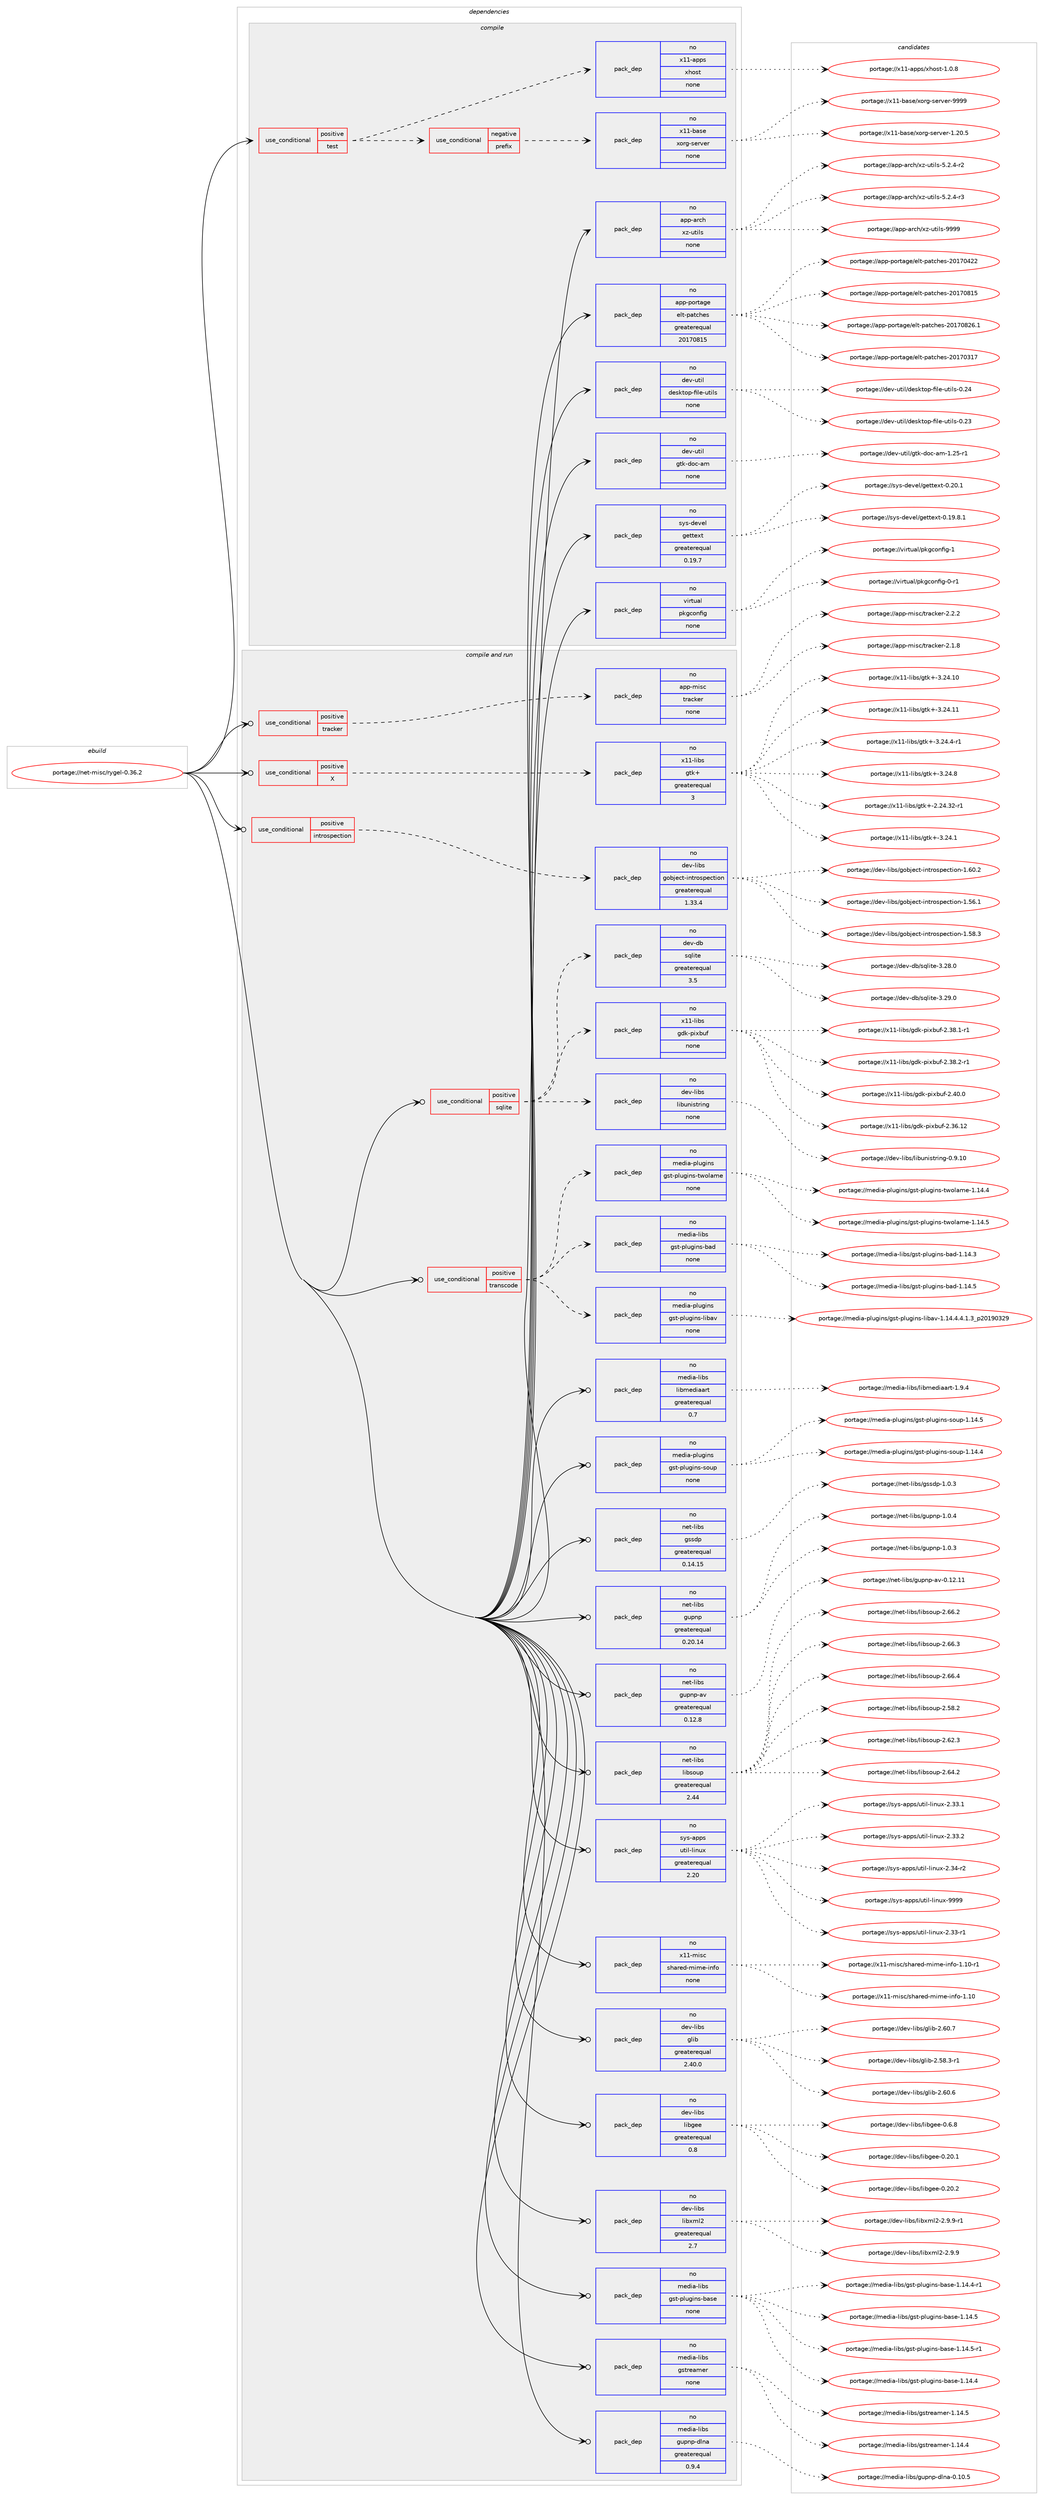 digraph prolog {

# *************
# Graph options
# *************

newrank=true;
concentrate=true;
compound=true;
graph [rankdir=LR,fontname=Helvetica,fontsize=10,ranksep=1.5];#, ranksep=2.5, nodesep=0.2];
edge  [arrowhead=vee];
node  [fontname=Helvetica,fontsize=10];

# **********
# The ebuild
# **********

subgraph cluster_leftcol {
color=gray;
rank=same;
label=<<i>ebuild</i>>;
id [label="portage://net-misc/rygel-0.36.2", color=red, width=4, href="../net-misc/rygel-0.36.2.svg"];
}

# ****************
# The dependencies
# ****************

subgraph cluster_midcol {
color=gray;
label=<<i>dependencies</i>>;
subgraph cluster_compile {
fillcolor="#eeeeee";
style=filled;
label=<<i>compile</i>>;
subgraph cond92508 {
dependency369718 [label=<<TABLE BORDER="0" CELLBORDER="1" CELLSPACING="0" CELLPADDING="4"><TR><TD ROWSPAN="3" CELLPADDING="10">use_conditional</TD></TR><TR><TD>positive</TD></TR><TR><TD>test</TD></TR></TABLE>>, shape=none, color=red];
subgraph cond92509 {
dependency369719 [label=<<TABLE BORDER="0" CELLBORDER="1" CELLSPACING="0" CELLPADDING="4"><TR><TD ROWSPAN="3" CELLPADDING="10">use_conditional</TD></TR><TR><TD>negative</TD></TR><TR><TD>prefix</TD></TR></TABLE>>, shape=none, color=red];
subgraph pack270995 {
dependency369720 [label=<<TABLE BORDER="0" CELLBORDER="1" CELLSPACING="0" CELLPADDING="4" WIDTH="220"><TR><TD ROWSPAN="6" CELLPADDING="30">pack_dep</TD></TR><TR><TD WIDTH="110">no</TD></TR><TR><TD>x11-base</TD></TR><TR><TD>xorg-server</TD></TR><TR><TD>none</TD></TR><TR><TD></TD></TR></TABLE>>, shape=none, color=blue];
}
dependency369719:e -> dependency369720:w [weight=20,style="dashed",arrowhead="vee"];
}
dependency369718:e -> dependency369719:w [weight=20,style="dashed",arrowhead="vee"];
subgraph pack270996 {
dependency369721 [label=<<TABLE BORDER="0" CELLBORDER="1" CELLSPACING="0" CELLPADDING="4" WIDTH="220"><TR><TD ROWSPAN="6" CELLPADDING="30">pack_dep</TD></TR><TR><TD WIDTH="110">no</TD></TR><TR><TD>x11-apps</TD></TR><TR><TD>xhost</TD></TR><TR><TD>none</TD></TR><TR><TD></TD></TR></TABLE>>, shape=none, color=blue];
}
dependency369718:e -> dependency369721:w [weight=20,style="dashed",arrowhead="vee"];
}
id:e -> dependency369718:w [weight=20,style="solid",arrowhead="vee"];
subgraph pack270997 {
dependency369722 [label=<<TABLE BORDER="0" CELLBORDER="1" CELLSPACING="0" CELLPADDING="4" WIDTH="220"><TR><TD ROWSPAN="6" CELLPADDING="30">pack_dep</TD></TR><TR><TD WIDTH="110">no</TD></TR><TR><TD>app-arch</TD></TR><TR><TD>xz-utils</TD></TR><TR><TD>none</TD></TR><TR><TD></TD></TR></TABLE>>, shape=none, color=blue];
}
id:e -> dependency369722:w [weight=20,style="solid",arrowhead="vee"];
subgraph pack270998 {
dependency369723 [label=<<TABLE BORDER="0" CELLBORDER="1" CELLSPACING="0" CELLPADDING="4" WIDTH="220"><TR><TD ROWSPAN="6" CELLPADDING="30">pack_dep</TD></TR><TR><TD WIDTH="110">no</TD></TR><TR><TD>app-portage</TD></TR><TR><TD>elt-patches</TD></TR><TR><TD>greaterequal</TD></TR><TR><TD>20170815</TD></TR></TABLE>>, shape=none, color=blue];
}
id:e -> dependency369723:w [weight=20,style="solid",arrowhead="vee"];
subgraph pack270999 {
dependency369724 [label=<<TABLE BORDER="0" CELLBORDER="1" CELLSPACING="0" CELLPADDING="4" WIDTH="220"><TR><TD ROWSPAN="6" CELLPADDING="30">pack_dep</TD></TR><TR><TD WIDTH="110">no</TD></TR><TR><TD>dev-util</TD></TR><TR><TD>desktop-file-utils</TD></TR><TR><TD>none</TD></TR><TR><TD></TD></TR></TABLE>>, shape=none, color=blue];
}
id:e -> dependency369724:w [weight=20,style="solid",arrowhead="vee"];
subgraph pack271000 {
dependency369725 [label=<<TABLE BORDER="0" CELLBORDER="1" CELLSPACING="0" CELLPADDING="4" WIDTH="220"><TR><TD ROWSPAN="6" CELLPADDING="30">pack_dep</TD></TR><TR><TD WIDTH="110">no</TD></TR><TR><TD>dev-util</TD></TR><TR><TD>gtk-doc-am</TD></TR><TR><TD>none</TD></TR><TR><TD></TD></TR></TABLE>>, shape=none, color=blue];
}
id:e -> dependency369725:w [weight=20,style="solid",arrowhead="vee"];
subgraph pack271001 {
dependency369726 [label=<<TABLE BORDER="0" CELLBORDER="1" CELLSPACING="0" CELLPADDING="4" WIDTH="220"><TR><TD ROWSPAN="6" CELLPADDING="30">pack_dep</TD></TR><TR><TD WIDTH="110">no</TD></TR><TR><TD>sys-devel</TD></TR><TR><TD>gettext</TD></TR><TR><TD>greaterequal</TD></TR><TR><TD>0.19.7</TD></TR></TABLE>>, shape=none, color=blue];
}
id:e -> dependency369726:w [weight=20,style="solid",arrowhead="vee"];
subgraph pack271002 {
dependency369727 [label=<<TABLE BORDER="0" CELLBORDER="1" CELLSPACING="0" CELLPADDING="4" WIDTH="220"><TR><TD ROWSPAN="6" CELLPADDING="30">pack_dep</TD></TR><TR><TD WIDTH="110">no</TD></TR><TR><TD>virtual</TD></TR><TR><TD>pkgconfig</TD></TR><TR><TD>none</TD></TR><TR><TD></TD></TR></TABLE>>, shape=none, color=blue];
}
id:e -> dependency369727:w [weight=20,style="solid",arrowhead="vee"];
}
subgraph cluster_compileandrun {
fillcolor="#eeeeee";
style=filled;
label=<<i>compile and run</i>>;
subgraph cond92510 {
dependency369728 [label=<<TABLE BORDER="0" CELLBORDER="1" CELLSPACING="0" CELLPADDING="4"><TR><TD ROWSPAN="3" CELLPADDING="10">use_conditional</TD></TR><TR><TD>positive</TD></TR><TR><TD>X</TD></TR></TABLE>>, shape=none, color=red];
subgraph pack271003 {
dependency369729 [label=<<TABLE BORDER="0" CELLBORDER="1" CELLSPACING="0" CELLPADDING="4" WIDTH="220"><TR><TD ROWSPAN="6" CELLPADDING="30">pack_dep</TD></TR><TR><TD WIDTH="110">no</TD></TR><TR><TD>x11-libs</TD></TR><TR><TD>gtk+</TD></TR><TR><TD>greaterequal</TD></TR><TR><TD>3</TD></TR></TABLE>>, shape=none, color=blue];
}
dependency369728:e -> dependency369729:w [weight=20,style="dashed",arrowhead="vee"];
}
id:e -> dependency369728:w [weight=20,style="solid",arrowhead="odotvee"];
subgraph cond92511 {
dependency369730 [label=<<TABLE BORDER="0" CELLBORDER="1" CELLSPACING="0" CELLPADDING="4"><TR><TD ROWSPAN="3" CELLPADDING="10">use_conditional</TD></TR><TR><TD>positive</TD></TR><TR><TD>introspection</TD></TR></TABLE>>, shape=none, color=red];
subgraph pack271004 {
dependency369731 [label=<<TABLE BORDER="0" CELLBORDER="1" CELLSPACING="0" CELLPADDING="4" WIDTH="220"><TR><TD ROWSPAN="6" CELLPADDING="30">pack_dep</TD></TR><TR><TD WIDTH="110">no</TD></TR><TR><TD>dev-libs</TD></TR><TR><TD>gobject-introspection</TD></TR><TR><TD>greaterequal</TD></TR><TR><TD>1.33.4</TD></TR></TABLE>>, shape=none, color=blue];
}
dependency369730:e -> dependency369731:w [weight=20,style="dashed",arrowhead="vee"];
}
id:e -> dependency369730:w [weight=20,style="solid",arrowhead="odotvee"];
subgraph cond92512 {
dependency369732 [label=<<TABLE BORDER="0" CELLBORDER="1" CELLSPACING="0" CELLPADDING="4"><TR><TD ROWSPAN="3" CELLPADDING="10">use_conditional</TD></TR><TR><TD>positive</TD></TR><TR><TD>sqlite</TD></TR></TABLE>>, shape=none, color=red];
subgraph pack271005 {
dependency369733 [label=<<TABLE BORDER="0" CELLBORDER="1" CELLSPACING="0" CELLPADDING="4" WIDTH="220"><TR><TD ROWSPAN="6" CELLPADDING="30">pack_dep</TD></TR><TR><TD WIDTH="110">no</TD></TR><TR><TD>dev-db</TD></TR><TR><TD>sqlite</TD></TR><TR><TD>greaterequal</TD></TR><TR><TD>3.5</TD></TR></TABLE>>, shape=none, color=blue];
}
dependency369732:e -> dependency369733:w [weight=20,style="dashed",arrowhead="vee"];
subgraph pack271006 {
dependency369734 [label=<<TABLE BORDER="0" CELLBORDER="1" CELLSPACING="0" CELLPADDING="4" WIDTH="220"><TR><TD ROWSPAN="6" CELLPADDING="30">pack_dep</TD></TR><TR><TD WIDTH="110">no</TD></TR><TR><TD>dev-libs</TD></TR><TR><TD>libunistring</TD></TR><TR><TD>none</TD></TR><TR><TD></TD></TR></TABLE>>, shape=none, color=blue];
}
dependency369732:e -> dependency369734:w [weight=20,style="dashed",arrowhead="vee"];
subgraph pack271007 {
dependency369735 [label=<<TABLE BORDER="0" CELLBORDER="1" CELLSPACING="0" CELLPADDING="4" WIDTH="220"><TR><TD ROWSPAN="6" CELLPADDING="30">pack_dep</TD></TR><TR><TD WIDTH="110">no</TD></TR><TR><TD>x11-libs</TD></TR><TR><TD>gdk-pixbuf</TD></TR><TR><TD>none</TD></TR><TR><TD></TD></TR></TABLE>>, shape=none, color=blue];
}
dependency369732:e -> dependency369735:w [weight=20,style="dashed",arrowhead="vee"];
}
id:e -> dependency369732:w [weight=20,style="solid",arrowhead="odotvee"];
subgraph cond92513 {
dependency369736 [label=<<TABLE BORDER="0" CELLBORDER="1" CELLSPACING="0" CELLPADDING="4"><TR><TD ROWSPAN="3" CELLPADDING="10">use_conditional</TD></TR><TR><TD>positive</TD></TR><TR><TD>tracker</TD></TR></TABLE>>, shape=none, color=red];
subgraph pack271008 {
dependency369737 [label=<<TABLE BORDER="0" CELLBORDER="1" CELLSPACING="0" CELLPADDING="4" WIDTH="220"><TR><TD ROWSPAN="6" CELLPADDING="30">pack_dep</TD></TR><TR><TD WIDTH="110">no</TD></TR><TR><TD>app-misc</TD></TR><TR><TD>tracker</TD></TR><TR><TD>none</TD></TR><TR><TD></TD></TR></TABLE>>, shape=none, color=blue];
}
dependency369736:e -> dependency369737:w [weight=20,style="dashed",arrowhead="vee"];
}
id:e -> dependency369736:w [weight=20,style="solid",arrowhead="odotvee"];
subgraph cond92514 {
dependency369738 [label=<<TABLE BORDER="0" CELLBORDER="1" CELLSPACING="0" CELLPADDING="4"><TR><TD ROWSPAN="3" CELLPADDING="10">use_conditional</TD></TR><TR><TD>positive</TD></TR><TR><TD>transcode</TD></TR></TABLE>>, shape=none, color=red];
subgraph pack271009 {
dependency369739 [label=<<TABLE BORDER="0" CELLBORDER="1" CELLSPACING="0" CELLPADDING="4" WIDTH="220"><TR><TD ROWSPAN="6" CELLPADDING="30">pack_dep</TD></TR><TR><TD WIDTH="110">no</TD></TR><TR><TD>media-libs</TD></TR><TR><TD>gst-plugins-bad</TD></TR><TR><TD>none</TD></TR><TR><TD></TD></TR></TABLE>>, shape=none, color=blue];
}
dependency369738:e -> dependency369739:w [weight=20,style="dashed",arrowhead="vee"];
subgraph pack271010 {
dependency369740 [label=<<TABLE BORDER="0" CELLBORDER="1" CELLSPACING="0" CELLPADDING="4" WIDTH="220"><TR><TD ROWSPAN="6" CELLPADDING="30">pack_dep</TD></TR><TR><TD WIDTH="110">no</TD></TR><TR><TD>media-plugins</TD></TR><TR><TD>gst-plugins-twolame</TD></TR><TR><TD>none</TD></TR><TR><TD></TD></TR></TABLE>>, shape=none, color=blue];
}
dependency369738:e -> dependency369740:w [weight=20,style="dashed",arrowhead="vee"];
subgraph pack271011 {
dependency369741 [label=<<TABLE BORDER="0" CELLBORDER="1" CELLSPACING="0" CELLPADDING="4" WIDTH="220"><TR><TD ROWSPAN="6" CELLPADDING="30">pack_dep</TD></TR><TR><TD WIDTH="110">no</TD></TR><TR><TD>media-plugins</TD></TR><TR><TD>gst-plugins-libav</TD></TR><TR><TD>none</TD></TR><TR><TD></TD></TR></TABLE>>, shape=none, color=blue];
}
dependency369738:e -> dependency369741:w [weight=20,style="dashed",arrowhead="vee"];
}
id:e -> dependency369738:w [weight=20,style="solid",arrowhead="odotvee"];
subgraph pack271012 {
dependency369742 [label=<<TABLE BORDER="0" CELLBORDER="1" CELLSPACING="0" CELLPADDING="4" WIDTH="220"><TR><TD ROWSPAN="6" CELLPADDING="30">pack_dep</TD></TR><TR><TD WIDTH="110">no</TD></TR><TR><TD>dev-libs</TD></TR><TR><TD>glib</TD></TR><TR><TD>greaterequal</TD></TR><TR><TD>2.40.0</TD></TR></TABLE>>, shape=none, color=blue];
}
id:e -> dependency369742:w [weight=20,style="solid",arrowhead="odotvee"];
subgraph pack271013 {
dependency369743 [label=<<TABLE BORDER="0" CELLBORDER="1" CELLSPACING="0" CELLPADDING="4" WIDTH="220"><TR><TD ROWSPAN="6" CELLPADDING="30">pack_dep</TD></TR><TR><TD WIDTH="110">no</TD></TR><TR><TD>dev-libs</TD></TR><TR><TD>libgee</TD></TR><TR><TD>greaterequal</TD></TR><TR><TD>0.8</TD></TR></TABLE>>, shape=none, color=blue];
}
id:e -> dependency369743:w [weight=20,style="solid",arrowhead="odotvee"];
subgraph pack271014 {
dependency369744 [label=<<TABLE BORDER="0" CELLBORDER="1" CELLSPACING="0" CELLPADDING="4" WIDTH="220"><TR><TD ROWSPAN="6" CELLPADDING="30">pack_dep</TD></TR><TR><TD WIDTH="110">no</TD></TR><TR><TD>dev-libs</TD></TR><TR><TD>libxml2</TD></TR><TR><TD>greaterequal</TD></TR><TR><TD>2.7</TD></TR></TABLE>>, shape=none, color=blue];
}
id:e -> dependency369744:w [weight=20,style="solid",arrowhead="odotvee"];
subgraph pack271015 {
dependency369745 [label=<<TABLE BORDER="0" CELLBORDER="1" CELLSPACING="0" CELLPADDING="4" WIDTH="220"><TR><TD ROWSPAN="6" CELLPADDING="30">pack_dep</TD></TR><TR><TD WIDTH="110">no</TD></TR><TR><TD>media-libs</TD></TR><TR><TD>gst-plugins-base</TD></TR><TR><TD>none</TD></TR><TR><TD></TD></TR></TABLE>>, shape=none, color=blue];
}
id:e -> dependency369745:w [weight=20,style="solid",arrowhead="odotvee"];
subgraph pack271016 {
dependency369746 [label=<<TABLE BORDER="0" CELLBORDER="1" CELLSPACING="0" CELLPADDING="4" WIDTH="220"><TR><TD ROWSPAN="6" CELLPADDING="30">pack_dep</TD></TR><TR><TD WIDTH="110">no</TD></TR><TR><TD>media-libs</TD></TR><TR><TD>gstreamer</TD></TR><TR><TD>none</TD></TR><TR><TD></TD></TR></TABLE>>, shape=none, color=blue];
}
id:e -> dependency369746:w [weight=20,style="solid",arrowhead="odotvee"];
subgraph pack271017 {
dependency369747 [label=<<TABLE BORDER="0" CELLBORDER="1" CELLSPACING="0" CELLPADDING="4" WIDTH="220"><TR><TD ROWSPAN="6" CELLPADDING="30">pack_dep</TD></TR><TR><TD WIDTH="110">no</TD></TR><TR><TD>media-libs</TD></TR><TR><TD>gupnp-dlna</TD></TR><TR><TD>greaterequal</TD></TR><TR><TD>0.9.4</TD></TR></TABLE>>, shape=none, color=blue];
}
id:e -> dependency369747:w [weight=20,style="solid",arrowhead="odotvee"];
subgraph pack271018 {
dependency369748 [label=<<TABLE BORDER="0" CELLBORDER="1" CELLSPACING="0" CELLPADDING="4" WIDTH="220"><TR><TD ROWSPAN="6" CELLPADDING="30">pack_dep</TD></TR><TR><TD WIDTH="110">no</TD></TR><TR><TD>media-libs</TD></TR><TR><TD>libmediaart</TD></TR><TR><TD>greaterequal</TD></TR><TR><TD>0.7</TD></TR></TABLE>>, shape=none, color=blue];
}
id:e -> dependency369748:w [weight=20,style="solid",arrowhead="odotvee"];
subgraph pack271019 {
dependency369749 [label=<<TABLE BORDER="0" CELLBORDER="1" CELLSPACING="0" CELLPADDING="4" WIDTH="220"><TR><TD ROWSPAN="6" CELLPADDING="30">pack_dep</TD></TR><TR><TD WIDTH="110">no</TD></TR><TR><TD>media-plugins</TD></TR><TR><TD>gst-plugins-soup</TD></TR><TR><TD>none</TD></TR><TR><TD></TD></TR></TABLE>>, shape=none, color=blue];
}
id:e -> dependency369749:w [weight=20,style="solid",arrowhead="odotvee"];
subgraph pack271020 {
dependency369750 [label=<<TABLE BORDER="0" CELLBORDER="1" CELLSPACING="0" CELLPADDING="4" WIDTH="220"><TR><TD ROWSPAN="6" CELLPADDING="30">pack_dep</TD></TR><TR><TD WIDTH="110">no</TD></TR><TR><TD>net-libs</TD></TR><TR><TD>gssdp</TD></TR><TR><TD>greaterequal</TD></TR><TR><TD>0.14.15</TD></TR></TABLE>>, shape=none, color=blue];
}
id:e -> dependency369750:w [weight=20,style="solid",arrowhead="odotvee"];
subgraph pack271021 {
dependency369751 [label=<<TABLE BORDER="0" CELLBORDER="1" CELLSPACING="0" CELLPADDING="4" WIDTH="220"><TR><TD ROWSPAN="6" CELLPADDING="30">pack_dep</TD></TR><TR><TD WIDTH="110">no</TD></TR><TR><TD>net-libs</TD></TR><TR><TD>gupnp</TD></TR><TR><TD>greaterequal</TD></TR><TR><TD>0.20.14</TD></TR></TABLE>>, shape=none, color=blue];
}
id:e -> dependency369751:w [weight=20,style="solid",arrowhead="odotvee"];
subgraph pack271022 {
dependency369752 [label=<<TABLE BORDER="0" CELLBORDER="1" CELLSPACING="0" CELLPADDING="4" WIDTH="220"><TR><TD ROWSPAN="6" CELLPADDING="30">pack_dep</TD></TR><TR><TD WIDTH="110">no</TD></TR><TR><TD>net-libs</TD></TR><TR><TD>gupnp-av</TD></TR><TR><TD>greaterequal</TD></TR><TR><TD>0.12.8</TD></TR></TABLE>>, shape=none, color=blue];
}
id:e -> dependency369752:w [weight=20,style="solid",arrowhead="odotvee"];
subgraph pack271023 {
dependency369753 [label=<<TABLE BORDER="0" CELLBORDER="1" CELLSPACING="0" CELLPADDING="4" WIDTH="220"><TR><TD ROWSPAN="6" CELLPADDING="30">pack_dep</TD></TR><TR><TD WIDTH="110">no</TD></TR><TR><TD>net-libs</TD></TR><TR><TD>libsoup</TD></TR><TR><TD>greaterequal</TD></TR><TR><TD>2.44</TD></TR></TABLE>>, shape=none, color=blue];
}
id:e -> dependency369753:w [weight=20,style="solid",arrowhead="odotvee"];
subgraph pack271024 {
dependency369754 [label=<<TABLE BORDER="0" CELLBORDER="1" CELLSPACING="0" CELLPADDING="4" WIDTH="220"><TR><TD ROWSPAN="6" CELLPADDING="30">pack_dep</TD></TR><TR><TD WIDTH="110">no</TD></TR><TR><TD>sys-apps</TD></TR><TR><TD>util-linux</TD></TR><TR><TD>greaterequal</TD></TR><TR><TD>2.20</TD></TR></TABLE>>, shape=none, color=blue];
}
id:e -> dependency369754:w [weight=20,style="solid",arrowhead="odotvee"];
subgraph pack271025 {
dependency369755 [label=<<TABLE BORDER="0" CELLBORDER="1" CELLSPACING="0" CELLPADDING="4" WIDTH="220"><TR><TD ROWSPAN="6" CELLPADDING="30">pack_dep</TD></TR><TR><TD WIDTH="110">no</TD></TR><TR><TD>x11-misc</TD></TR><TR><TD>shared-mime-info</TD></TR><TR><TD>none</TD></TR><TR><TD></TD></TR></TABLE>>, shape=none, color=blue];
}
id:e -> dependency369755:w [weight=20,style="solid",arrowhead="odotvee"];
}
subgraph cluster_run {
fillcolor="#eeeeee";
style=filled;
label=<<i>run</i>>;
}
}

# **************
# The candidates
# **************

subgraph cluster_choices {
rank=same;
color=gray;
label=<<i>candidates</i>>;

subgraph choice270995 {
color=black;
nodesep=1;
choiceportage1204949459897115101471201111141034511510111411810111445494650484653 [label="portage://x11-base/xorg-server-1.20.5", color=red, width=4,href="../x11-base/xorg-server-1.20.5.svg"];
choiceportage120494945989711510147120111114103451151011141181011144557575757 [label="portage://x11-base/xorg-server-9999", color=red, width=4,href="../x11-base/xorg-server-9999.svg"];
dependency369720:e -> choiceportage1204949459897115101471201111141034511510111411810111445494650484653:w [style=dotted,weight="100"];
dependency369720:e -> choiceportage120494945989711510147120111114103451151011141181011144557575757:w [style=dotted,weight="100"];
}
subgraph choice270996 {
color=black;
nodesep=1;
choiceportage1204949459711211211547120104111115116454946484656 [label="portage://x11-apps/xhost-1.0.8", color=red, width=4,href="../x11-apps/xhost-1.0.8.svg"];
dependency369721:e -> choiceportage1204949459711211211547120104111115116454946484656:w [style=dotted,weight="100"];
}
subgraph choice270997 {
color=black;
nodesep=1;
choiceportage9711211245971149910447120122451171161051081154553465046524511450 [label="portage://app-arch/xz-utils-5.2.4-r2", color=red, width=4,href="../app-arch/xz-utils-5.2.4-r2.svg"];
choiceportage9711211245971149910447120122451171161051081154553465046524511451 [label="portage://app-arch/xz-utils-5.2.4-r3", color=red, width=4,href="../app-arch/xz-utils-5.2.4-r3.svg"];
choiceportage9711211245971149910447120122451171161051081154557575757 [label="portage://app-arch/xz-utils-9999", color=red, width=4,href="../app-arch/xz-utils-9999.svg"];
dependency369722:e -> choiceportage9711211245971149910447120122451171161051081154553465046524511450:w [style=dotted,weight="100"];
dependency369722:e -> choiceportage9711211245971149910447120122451171161051081154553465046524511451:w [style=dotted,weight="100"];
dependency369722:e -> choiceportage9711211245971149910447120122451171161051081154557575757:w [style=dotted,weight="100"];
}
subgraph choice270998 {
color=black;
nodesep=1;
choiceportage97112112451121111141169710310147101108116451129711699104101115455048495548514955 [label="portage://app-portage/elt-patches-20170317", color=red, width=4,href="../app-portage/elt-patches-20170317.svg"];
choiceportage97112112451121111141169710310147101108116451129711699104101115455048495548525050 [label="portage://app-portage/elt-patches-20170422", color=red, width=4,href="../app-portage/elt-patches-20170422.svg"];
choiceportage97112112451121111141169710310147101108116451129711699104101115455048495548564953 [label="portage://app-portage/elt-patches-20170815", color=red, width=4,href="../app-portage/elt-patches-20170815.svg"];
choiceportage971121124511211111411697103101471011081164511297116991041011154550484955485650544649 [label="portage://app-portage/elt-patches-20170826.1", color=red, width=4,href="../app-portage/elt-patches-20170826.1.svg"];
dependency369723:e -> choiceportage97112112451121111141169710310147101108116451129711699104101115455048495548514955:w [style=dotted,weight="100"];
dependency369723:e -> choiceportage97112112451121111141169710310147101108116451129711699104101115455048495548525050:w [style=dotted,weight="100"];
dependency369723:e -> choiceportage97112112451121111141169710310147101108116451129711699104101115455048495548564953:w [style=dotted,weight="100"];
dependency369723:e -> choiceportage971121124511211111411697103101471011081164511297116991041011154550484955485650544649:w [style=dotted,weight="100"];
}
subgraph choice270999 {
color=black;
nodesep=1;
choiceportage100101118451171161051084710010111510711611111245102105108101451171161051081154548465051 [label="portage://dev-util/desktop-file-utils-0.23", color=red, width=4,href="../dev-util/desktop-file-utils-0.23.svg"];
choiceportage100101118451171161051084710010111510711611111245102105108101451171161051081154548465052 [label="portage://dev-util/desktop-file-utils-0.24", color=red, width=4,href="../dev-util/desktop-file-utils-0.24.svg"];
dependency369724:e -> choiceportage100101118451171161051084710010111510711611111245102105108101451171161051081154548465051:w [style=dotted,weight="100"];
dependency369724:e -> choiceportage100101118451171161051084710010111510711611111245102105108101451171161051081154548465052:w [style=dotted,weight="100"];
}
subgraph choice271000 {
color=black;
nodesep=1;
choiceportage10010111845117116105108471031161074510011199459710945494650534511449 [label="portage://dev-util/gtk-doc-am-1.25-r1", color=red, width=4,href="../dev-util/gtk-doc-am-1.25-r1.svg"];
dependency369725:e -> choiceportage10010111845117116105108471031161074510011199459710945494650534511449:w [style=dotted,weight="100"];
}
subgraph choice271001 {
color=black;
nodesep=1;
choiceportage1151211154510010111810110847103101116116101120116454846495746564649 [label="portage://sys-devel/gettext-0.19.8.1", color=red, width=4,href="../sys-devel/gettext-0.19.8.1.svg"];
choiceportage115121115451001011181011084710310111611610112011645484650484649 [label="portage://sys-devel/gettext-0.20.1", color=red, width=4,href="../sys-devel/gettext-0.20.1.svg"];
dependency369726:e -> choiceportage1151211154510010111810110847103101116116101120116454846495746564649:w [style=dotted,weight="100"];
dependency369726:e -> choiceportage115121115451001011181011084710310111611610112011645484650484649:w [style=dotted,weight="100"];
}
subgraph choice271002 {
color=black;
nodesep=1;
choiceportage11810511411611797108471121071039911111010210510345484511449 [label="portage://virtual/pkgconfig-0-r1", color=red, width=4,href="../virtual/pkgconfig-0-r1.svg"];
choiceportage1181051141161179710847112107103991111101021051034549 [label="portage://virtual/pkgconfig-1", color=red, width=4,href="../virtual/pkgconfig-1.svg"];
dependency369727:e -> choiceportage11810511411611797108471121071039911111010210510345484511449:w [style=dotted,weight="100"];
dependency369727:e -> choiceportage1181051141161179710847112107103991111101021051034549:w [style=dotted,weight="100"];
}
subgraph choice271003 {
color=black;
nodesep=1;
choiceportage12049494510810598115471031161074345504650524651504511449 [label="portage://x11-libs/gtk+-2.24.32-r1", color=red, width=4,href="../x11-libs/gtk+-2.24.32-r1.svg"];
choiceportage12049494510810598115471031161074345514650524649 [label="portage://x11-libs/gtk+-3.24.1", color=red, width=4,href="../x11-libs/gtk+-3.24.1.svg"];
choiceportage1204949451081059811547103116107434551465052464948 [label="portage://x11-libs/gtk+-3.24.10", color=red, width=4,href="../x11-libs/gtk+-3.24.10.svg"];
choiceportage1204949451081059811547103116107434551465052464949 [label="portage://x11-libs/gtk+-3.24.11", color=red, width=4,href="../x11-libs/gtk+-3.24.11.svg"];
choiceportage120494945108105981154710311610743455146505246524511449 [label="portage://x11-libs/gtk+-3.24.4-r1", color=red, width=4,href="../x11-libs/gtk+-3.24.4-r1.svg"];
choiceportage12049494510810598115471031161074345514650524656 [label="portage://x11-libs/gtk+-3.24.8", color=red, width=4,href="../x11-libs/gtk+-3.24.8.svg"];
dependency369729:e -> choiceportage12049494510810598115471031161074345504650524651504511449:w [style=dotted,weight="100"];
dependency369729:e -> choiceportage12049494510810598115471031161074345514650524649:w [style=dotted,weight="100"];
dependency369729:e -> choiceportage1204949451081059811547103116107434551465052464948:w [style=dotted,weight="100"];
dependency369729:e -> choiceportage1204949451081059811547103116107434551465052464949:w [style=dotted,weight="100"];
dependency369729:e -> choiceportage120494945108105981154710311610743455146505246524511449:w [style=dotted,weight="100"];
dependency369729:e -> choiceportage12049494510810598115471031161074345514650524656:w [style=dotted,weight="100"];
}
subgraph choice271004 {
color=black;
nodesep=1;
choiceportage1001011184510810598115471031119810610199116451051101161141111151121019911610511111045494653544649 [label="portage://dev-libs/gobject-introspection-1.56.1", color=red, width=4,href="../dev-libs/gobject-introspection-1.56.1.svg"];
choiceportage1001011184510810598115471031119810610199116451051101161141111151121019911610511111045494653564651 [label="portage://dev-libs/gobject-introspection-1.58.3", color=red, width=4,href="../dev-libs/gobject-introspection-1.58.3.svg"];
choiceportage1001011184510810598115471031119810610199116451051101161141111151121019911610511111045494654484650 [label="portage://dev-libs/gobject-introspection-1.60.2", color=red, width=4,href="../dev-libs/gobject-introspection-1.60.2.svg"];
dependency369731:e -> choiceportage1001011184510810598115471031119810610199116451051101161141111151121019911610511111045494653544649:w [style=dotted,weight="100"];
dependency369731:e -> choiceportage1001011184510810598115471031119810610199116451051101161141111151121019911610511111045494653564651:w [style=dotted,weight="100"];
dependency369731:e -> choiceportage1001011184510810598115471031119810610199116451051101161141111151121019911610511111045494654484650:w [style=dotted,weight="100"];
}
subgraph choice271005 {
color=black;
nodesep=1;
choiceportage10010111845100984711511310810511610145514650564648 [label="portage://dev-db/sqlite-3.28.0", color=red, width=4,href="../dev-db/sqlite-3.28.0.svg"];
choiceportage10010111845100984711511310810511610145514650574648 [label="portage://dev-db/sqlite-3.29.0", color=red, width=4,href="../dev-db/sqlite-3.29.0.svg"];
dependency369733:e -> choiceportage10010111845100984711511310810511610145514650564648:w [style=dotted,weight="100"];
dependency369733:e -> choiceportage10010111845100984711511310810511610145514650574648:w [style=dotted,weight="100"];
}
subgraph choice271006 {
color=black;
nodesep=1;
choiceportage1001011184510810598115471081059811711010511511611410511010345484657464948 [label="portage://dev-libs/libunistring-0.9.10", color=red, width=4,href="../dev-libs/libunistring-0.9.10.svg"];
dependency369734:e -> choiceportage1001011184510810598115471081059811711010511511611410511010345484657464948:w [style=dotted,weight="100"];
}
subgraph choice271007 {
color=black;
nodesep=1;
choiceportage120494945108105981154710310010745112105120981171024550465154464950 [label="portage://x11-libs/gdk-pixbuf-2.36.12", color=red, width=4,href="../x11-libs/gdk-pixbuf-2.36.12.svg"];
choiceportage12049494510810598115471031001074511210512098117102455046515646494511449 [label="portage://x11-libs/gdk-pixbuf-2.38.1-r1", color=red, width=4,href="../x11-libs/gdk-pixbuf-2.38.1-r1.svg"];
choiceportage12049494510810598115471031001074511210512098117102455046515646504511449 [label="portage://x11-libs/gdk-pixbuf-2.38.2-r1", color=red, width=4,href="../x11-libs/gdk-pixbuf-2.38.2-r1.svg"];
choiceportage1204949451081059811547103100107451121051209811710245504652484648 [label="portage://x11-libs/gdk-pixbuf-2.40.0", color=red, width=4,href="../x11-libs/gdk-pixbuf-2.40.0.svg"];
dependency369735:e -> choiceportage120494945108105981154710310010745112105120981171024550465154464950:w [style=dotted,weight="100"];
dependency369735:e -> choiceportage12049494510810598115471031001074511210512098117102455046515646494511449:w [style=dotted,weight="100"];
dependency369735:e -> choiceportage12049494510810598115471031001074511210512098117102455046515646504511449:w [style=dotted,weight="100"];
dependency369735:e -> choiceportage1204949451081059811547103100107451121051209811710245504652484648:w [style=dotted,weight="100"];
}
subgraph choice271008 {
color=black;
nodesep=1;
choiceportage971121124510910511599471161149799107101114455046494656 [label="portage://app-misc/tracker-2.1.8", color=red, width=4,href="../app-misc/tracker-2.1.8.svg"];
choiceportage971121124510910511599471161149799107101114455046504650 [label="portage://app-misc/tracker-2.2.2", color=red, width=4,href="../app-misc/tracker-2.2.2.svg"];
dependency369737:e -> choiceportage971121124510910511599471161149799107101114455046494656:w [style=dotted,weight="100"];
dependency369737:e -> choiceportage971121124510910511599471161149799107101114455046504650:w [style=dotted,weight="100"];
}
subgraph choice271009 {
color=black;
nodesep=1;
choiceportage109101100105974510810598115471031151164511210811710310511011545989710045494649524651 [label="portage://media-libs/gst-plugins-bad-1.14.3", color=red, width=4,href="../media-libs/gst-plugins-bad-1.14.3.svg"];
choiceportage109101100105974510810598115471031151164511210811710310511011545989710045494649524653 [label="portage://media-libs/gst-plugins-bad-1.14.5", color=red, width=4,href="../media-libs/gst-plugins-bad-1.14.5.svg"];
dependency369739:e -> choiceportage109101100105974510810598115471031151164511210811710310511011545989710045494649524651:w [style=dotted,weight="100"];
dependency369739:e -> choiceportage109101100105974510810598115471031151164511210811710310511011545989710045494649524653:w [style=dotted,weight="100"];
}
subgraph choice271010 {
color=black;
nodesep=1;
choiceportage10910110010597451121081171031051101154710311511645112108117103105110115451161191111089710910145494649524652 [label="portage://media-plugins/gst-plugins-twolame-1.14.4", color=red, width=4,href="../media-plugins/gst-plugins-twolame-1.14.4.svg"];
choiceportage10910110010597451121081171031051101154710311511645112108117103105110115451161191111089710910145494649524653 [label="portage://media-plugins/gst-plugins-twolame-1.14.5", color=red, width=4,href="../media-plugins/gst-plugins-twolame-1.14.5.svg"];
dependency369740:e -> choiceportage10910110010597451121081171031051101154710311511645112108117103105110115451161191111089710910145494649524652:w [style=dotted,weight="100"];
dependency369740:e -> choiceportage10910110010597451121081171031051101154710311511645112108117103105110115451161191111089710910145494649524653:w [style=dotted,weight="100"];
}
subgraph choice271011 {
color=black;
nodesep=1;
choiceportage1091011001059745112108117103105110115471031151164511210811710310511011545108105989711845494649524652465246494651951125048495748515057 [label="portage://media-plugins/gst-plugins-libav-1.14.4.4.1.3_p20190329", color=red, width=4,href="../media-plugins/gst-plugins-libav-1.14.4.4.1.3_p20190329.svg"];
dependency369741:e -> choiceportage1091011001059745112108117103105110115471031151164511210811710310511011545108105989711845494649524652465246494651951125048495748515057:w [style=dotted,weight="100"];
}
subgraph choice271012 {
color=black;
nodesep=1;
choiceportage10010111845108105981154710310810598455046535646514511449 [label="portage://dev-libs/glib-2.58.3-r1", color=red, width=4,href="../dev-libs/glib-2.58.3-r1.svg"];
choiceportage1001011184510810598115471031081059845504654484654 [label="portage://dev-libs/glib-2.60.6", color=red, width=4,href="../dev-libs/glib-2.60.6.svg"];
choiceportage1001011184510810598115471031081059845504654484655 [label="portage://dev-libs/glib-2.60.7", color=red, width=4,href="../dev-libs/glib-2.60.7.svg"];
dependency369742:e -> choiceportage10010111845108105981154710310810598455046535646514511449:w [style=dotted,weight="100"];
dependency369742:e -> choiceportage1001011184510810598115471031081059845504654484654:w [style=dotted,weight="100"];
dependency369742:e -> choiceportage1001011184510810598115471031081059845504654484655:w [style=dotted,weight="100"];
}
subgraph choice271013 {
color=black;
nodesep=1;
choiceportage1001011184510810598115471081059810310110145484650484649 [label="portage://dev-libs/libgee-0.20.1", color=red, width=4,href="../dev-libs/libgee-0.20.1.svg"];
choiceportage1001011184510810598115471081059810310110145484650484650 [label="portage://dev-libs/libgee-0.20.2", color=red, width=4,href="../dev-libs/libgee-0.20.2.svg"];
choiceportage10010111845108105981154710810598103101101454846544656 [label="portage://dev-libs/libgee-0.6.8", color=red, width=4,href="../dev-libs/libgee-0.6.8.svg"];
dependency369743:e -> choiceportage1001011184510810598115471081059810310110145484650484649:w [style=dotted,weight="100"];
dependency369743:e -> choiceportage1001011184510810598115471081059810310110145484650484650:w [style=dotted,weight="100"];
dependency369743:e -> choiceportage10010111845108105981154710810598103101101454846544656:w [style=dotted,weight="100"];
}
subgraph choice271014 {
color=black;
nodesep=1;
choiceportage1001011184510810598115471081059812010910850455046574657 [label="portage://dev-libs/libxml2-2.9.9", color=red, width=4,href="../dev-libs/libxml2-2.9.9.svg"];
choiceportage10010111845108105981154710810598120109108504550465746574511449 [label="portage://dev-libs/libxml2-2.9.9-r1", color=red, width=4,href="../dev-libs/libxml2-2.9.9-r1.svg"];
dependency369744:e -> choiceportage1001011184510810598115471081059812010910850455046574657:w [style=dotted,weight="100"];
dependency369744:e -> choiceportage10010111845108105981154710810598120109108504550465746574511449:w [style=dotted,weight="100"];
}
subgraph choice271015 {
color=black;
nodesep=1;
choiceportage109101100105974510810598115471031151164511210811710310511011545989711510145494649524652 [label="portage://media-libs/gst-plugins-base-1.14.4", color=red, width=4,href="../media-libs/gst-plugins-base-1.14.4.svg"];
choiceportage1091011001059745108105981154710311511645112108117103105110115459897115101454946495246524511449 [label="portage://media-libs/gst-plugins-base-1.14.4-r1", color=red, width=4,href="../media-libs/gst-plugins-base-1.14.4-r1.svg"];
choiceportage109101100105974510810598115471031151164511210811710310511011545989711510145494649524653 [label="portage://media-libs/gst-plugins-base-1.14.5", color=red, width=4,href="../media-libs/gst-plugins-base-1.14.5.svg"];
choiceportage1091011001059745108105981154710311511645112108117103105110115459897115101454946495246534511449 [label="portage://media-libs/gst-plugins-base-1.14.5-r1", color=red, width=4,href="../media-libs/gst-plugins-base-1.14.5-r1.svg"];
dependency369745:e -> choiceportage109101100105974510810598115471031151164511210811710310511011545989711510145494649524652:w [style=dotted,weight="100"];
dependency369745:e -> choiceportage1091011001059745108105981154710311511645112108117103105110115459897115101454946495246524511449:w [style=dotted,weight="100"];
dependency369745:e -> choiceportage109101100105974510810598115471031151164511210811710310511011545989711510145494649524653:w [style=dotted,weight="100"];
dependency369745:e -> choiceportage1091011001059745108105981154710311511645112108117103105110115459897115101454946495246534511449:w [style=dotted,weight="100"];
}
subgraph choice271016 {
color=black;
nodesep=1;
choiceportage109101100105974510810598115471031151161141019710910111445494649524652 [label="portage://media-libs/gstreamer-1.14.4", color=red, width=4,href="../media-libs/gstreamer-1.14.4.svg"];
choiceportage109101100105974510810598115471031151161141019710910111445494649524653 [label="portage://media-libs/gstreamer-1.14.5", color=red, width=4,href="../media-libs/gstreamer-1.14.5.svg"];
dependency369746:e -> choiceportage109101100105974510810598115471031151161141019710910111445494649524652:w [style=dotted,weight="100"];
dependency369746:e -> choiceportage109101100105974510810598115471031151161141019710910111445494649524653:w [style=dotted,weight="100"];
}
subgraph choice271017 {
color=black;
nodesep=1;
choiceportage10910110010597451081059811547103117112110112451001081109745484649484653 [label="portage://media-libs/gupnp-dlna-0.10.5", color=red, width=4,href="../media-libs/gupnp-dlna-0.10.5.svg"];
dependency369747:e -> choiceportage10910110010597451081059811547103117112110112451001081109745484649484653:w [style=dotted,weight="100"];
}
subgraph choice271018 {
color=black;
nodesep=1;
choiceportage10910110010597451081059811547108105981091011001059797114116454946574652 [label="portage://media-libs/libmediaart-1.9.4", color=red, width=4,href="../media-libs/libmediaart-1.9.4.svg"];
dependency369748:e -> choiceportage10910110010597451081059811547108105981091011001059797114116454946574652:w [style=dotted,weight="100"];
}
subgraph choice271019 {
color=black;
nodesep=1;
choiceportage109101100105974511210811710310511011547103115116451121081171031051101154511511111711245494649524652 [label="portage://media-plugins/gst-plugins-soup-1.14.4", color=red, width=4,href="../media-plugins/gst-plugins-soup-1.14.4.svg"];
choiceportage109101100105974511210811710310511011547103115116451121081171031051101154511511111711245494649524653 [label="portage://media-plugins/gst-plugins-soup-1.14.5", color=red, width=4,href="../media-plugins/gst-plugins-soup-1.14.5.svg"];
dependency369749:e -> choiceportage109101100105974511210811710310511011547103115116451121081171031051101154511511111711245494649524652:w [style=dotted,weight="100"];
dependency369749:e -> choiceportage109101100105974511210811710310511011547103115116451121081171031051101154511511111711245494649524653:w [style=dotted,weight="100"];
}
subgraph choice271020 {
color=black;
nodesep=1;
choiceportage110101116451081059811547103115115100112454946484651 [label="portage://net-libs/gssdp-1.0.3", color=red, width=4,href="../net-libs/gssdp-1.0.3.svg"];
dependency369750:e -> choiceportage110101116451081059811547103115115100112454946484651:w [style=dotted,weight="100"];
}
subgraph choice271021 {
color=black;
nodesep=1;
choiceportage110101116451081059811547103117112110112454946484651 [label="portage://net-libs/gupnp-1.0.3", color=red, width=4,href="../net-libs/gupnp-1.0.3.svg"];
choiceportage110101116451081059811547103117112110112454946484652 [label="portage://net-libs/gupnp-1.0.4", color=red, width=4,href="../net-libs/gupnp-1.0.4.svg"];
dependency369751:e -> choiceportage110101116451081059811547103117112110112454946484651:w [style=dotted,weight="100"];
dependency369751:e -> choiceportage110101116451081059811547103117112110112454946484652:w [style=dotted,weight="100"];
}
subgraph choice271022 {
color=black;
nodesep=1;
choiceportage11010111645108105981154710311711211011245971184548464950464949 [label="portage://net-libs/gupnp-av-0.12.11", color=red, width=4,href="../net-libs/gupnp-av-0.12.11.svg"];
dependency369752:e -> choiceportage11010111645108105981154710311711211011245971184548464950464949:w [style=dotted,weight="100"];
}
subgraph choice271023 {
color=black;
nodesep=1;
choiceportage1101011164510810598115471081059811511111711245504653564650 [label="portage://net-libs/libsoup-2.58.2", color=red, width=4,href="../net-libs/libsoup-2.58.2.svg"];
choiceportage1101011164510810598115471081059811511111711245504654504651 [label="portage://net-libs/libsoup-2.62.3", color=red, width=4,href="../net-libs/libsoup-2.62.3.svg"];
choiceportage1101011164510810598115471081059811511111711245504654524650 [label="portage://net-libs/libsoup-2.64.2", color=red, width=4,href="../net-libs/libsoup-2.64.2.svg"];
choiceportage1101011164510810598115471081059811511111711245504654544650 [label="portage://net-libs/libsoup-2.66.2", color=red, width=4,href="../net-libs/libsoup-2.66.2.svg"];
choiceportage1101011164510810598115471081059811511111711245504654544651 [label="portage://net-libs/libsoup-2.66.3", color=red, width=4,href="../net-libs/libsoup-2.66.3.svg"];
choiceportage1101011164510810598115471081059811511111711245504654544652 [label="portage://net-libs/libsoup-2.66.4", color=red, width=4,href="../net-libs/libsoup-2.66.4.svg"];
dependency369753:e -> choiceportage1101011164510810598115471081059811511111711245504653564650:w [style=dotted,weight="100"];
dependency369753:e -> choiceportage1101011164510810598115471081059811511111711245504654504651:w [style=dotted,weight="100"];
dependency369753:e -> choiceportage1101011164510810598115471081059811511111711245504654524650:w [style=dotted,weight="100"];
dependency369753:e -> choiceportage1101011164510810598115471081059811511111711245504654544650:w [style=dotted,weight="100"];
dependency369753:e -> choiceportage1101011164510810598115471081059811511111711245504654544651:w [style=dotted,weight="100"];
dependency369753:e -> choiceportage1101011164510810598115471081059811511111711245504654544652:w [style=dotted,weight="100"];
}
subgraph choice271024 {
color=black;
nodesep=1;
choiceportage1151211154597112112115471171161051084510810511011712045504651514511449 [label="portage://sys-apps/util-linux-2.33-r1", color=red, width=4,href="../sys-apps/util-linux-2.33-r1.svg"];
choiceportage1151211154597112112115471171161051084510810511011712045504651514649 [label="portage://sys-apps/util-linux-2.33.1", color=red, width=4,href="../sys-apps/util-linux-2.33.1.svg"];
choiceportage1151211154597112112115471171161051084510810511011712045504651514650 [label="portage://sys-apps/util-linux-2.33.2", color=red, width=4,href="../sys-apps/util-linux-2.33.2.svg"];
choiceportage1151211154597112112115471171161051084510810511011712045504651524511450 [label="portage://sys-apps/util-linux-2.34-r2", color=red, width=4,href="../sys-apps/util-linux-2.34-r2.svg"];
choiceportage115121115459711211211547117116105108451081051101171204557575757 [label="portage://sys-apps/util-linux-9999", color=red, width=4,href="../sys-apps/util-linux-9999.svg"];
dependency369754:e -> choiceportage1151211154597112112115471171161051084510810511011712045504651514511449:w [style=dotted,weight="100"];
dependency369754:e -> choiceportage1151211154597112112115471171161051084510810511011712045504651514649:w [style=dotted,weight="100"];
dependency369754:e -> choiceportage1151211154597112112115471171161051084510810511011712045504651514650:w [style=dotted,weight="100"];
dependency369754:e -> choiceportage1151211154597112112115471171161051084510810511011712045504651524511450:w [style=dotted,weight="100"];
dependency369754:e -> choiceportage115121115459711211211547117116105108451081051101171204557575757:w [style=dotted,weight="100"];
}
subgraph choice271025 {
color=black;
nodesep=1;
choiceportage12049494510910511599471151049711410110045109105109101451051101021114549464948 [label="portage://x11-misc/shared-mime-info-1.10", color=red, width=4,href="../x11-misc/shared-mime-info-1.10.svg"];
choiceportage120494945109105115994711510497114101100451091051091014510511010211145494649484511449 [label="portage://x11-misc/shared-mime-info-1.10-r1", color=red, width=4,href="../x11-misc/shared-mime-info-1.10-r1.svg"];
dependency369755:e -> choiceportage12049494510910511599471151049711410110045109105109101451051101021114549464948:w [style=dotted,weight="100"];
dependency369755:e -> choiceportage120494945109105115994711510497114101100451091051091014510511010211145494649484511449:w [style=dotted,weight="100"];
}
}

}
